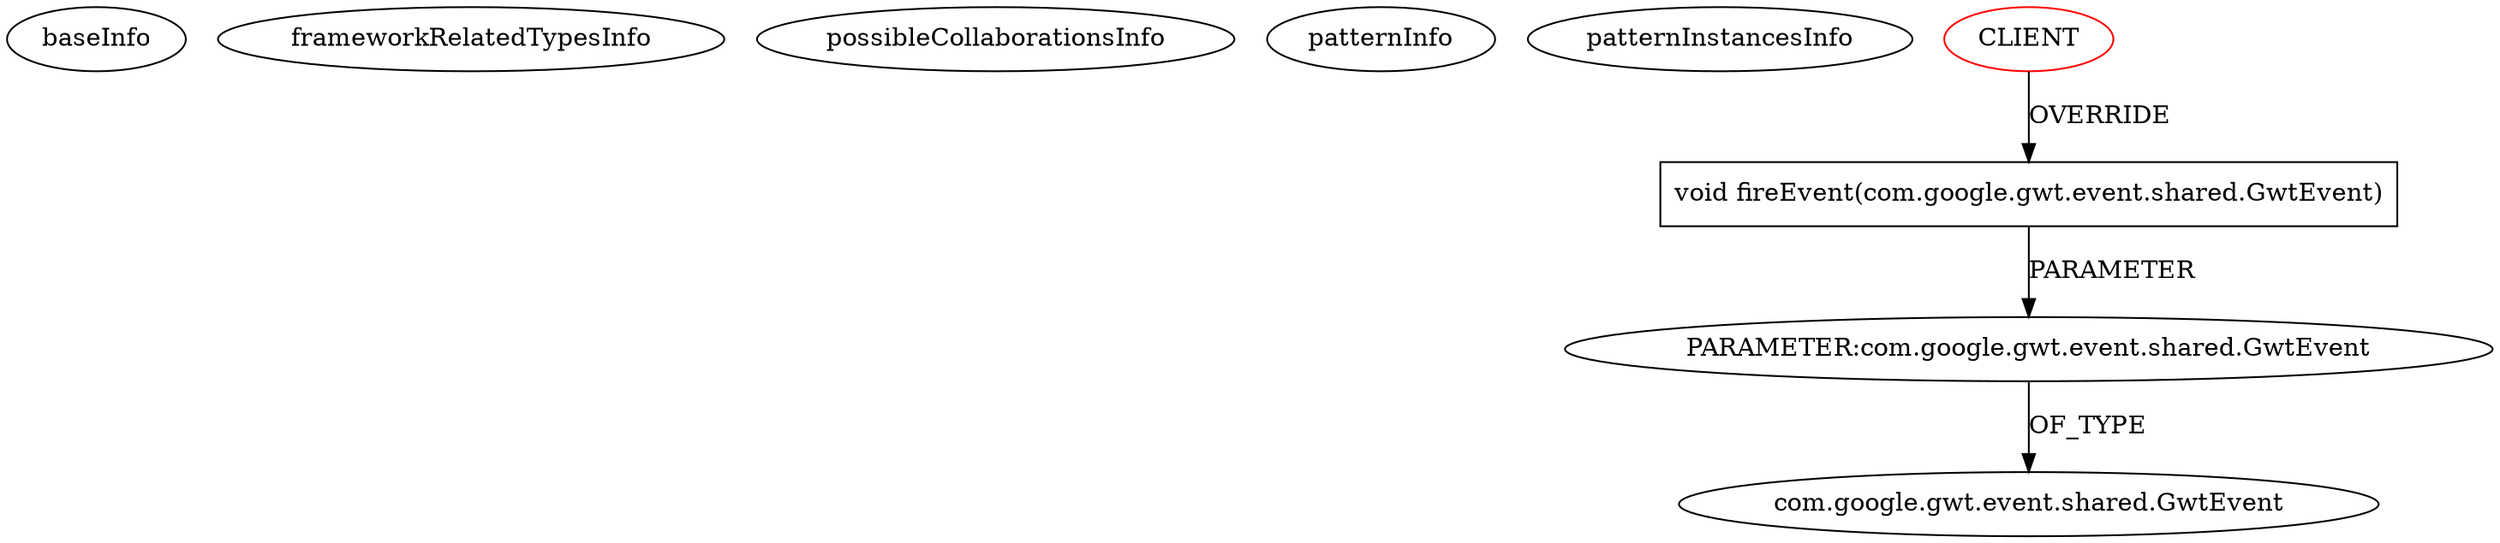 digraph {
baseInfo[graphId=1934,category="pattern",isAnonymous=false,possibleRelation=false]
frameworkRelatedTypesInfo[]
possibleCollaborationsInfo[]
patternInfo[frequency=2.0,patternRootClient=0]
patternInstancesInfo[0="laaglu-lib-gwt-svg-edu-commons~/laaglu-lib-gwt-svg-edu-commons/lib-gwt-svg-edu-commons-master/src/main/java/org/vectomatic/svg/edu/client/commons/DifficultyPicker.java~DifficultyPicker~3484",1="hmiguellima-ugat~/hmiguellima-ugat/ugat-master/src/org/ucp/ugat/client/common/ui/view/DummySelectionSource.java~DummySelectionSource~3071"]
5[label="PARAMETER:com.google.gwt.event.shared.GwtEvent",vertexType="PARAMETER_DECLARATION",isFrameworkType=false]
4[label="void fireEvent(com.google.gwt.event.shared.GwtEvent)",vertexType="OVERRIDING_METHOD_DECLARATION",isFrameworkType=false,shape=box]
0[label="CLIENT",vertexType="ROOT_CLIENT_CLASS_DECLARATION",isFrameworkType=false,color=red]
6[label="com.google.gwt.event.shared.GwtEvent",vertexType="FRAMEWORK_CLASS_TYPE",isFrameworkType=false]
5->6[label="OF_TYPE"]
4->5[label="PARAMETER"]
0->4[label="OVERRIDE"]
}
